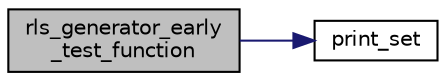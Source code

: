 digraph "rls_generator_early_test_function"
{
  edge [fontname="Helvetica",fontsize="10",labelfontname="Helvetica",labelfontsize="10"];
  node [fontname="Helvetica",fontsize="10",shape=record];
  rankdir="LR";
  Node67 [label="rls_generator_early\l_test_function",height=0.2,width=0.4,color="black", fillcolor="grey75", style="filled", fontcolor="black"];
  Node67 -> Node68 [color="midnightblue",fontsize="10",style="solid",fontname="Helvetica"];
  Node68 [label="print_set",height=0.2,width=0.4,color="black", fillcolor="white", style="filled",URL="$de/dda/regular__ls__generator_8_c.html#a8c1a5fc71aea7ff31d181f0103196a24"];
}
